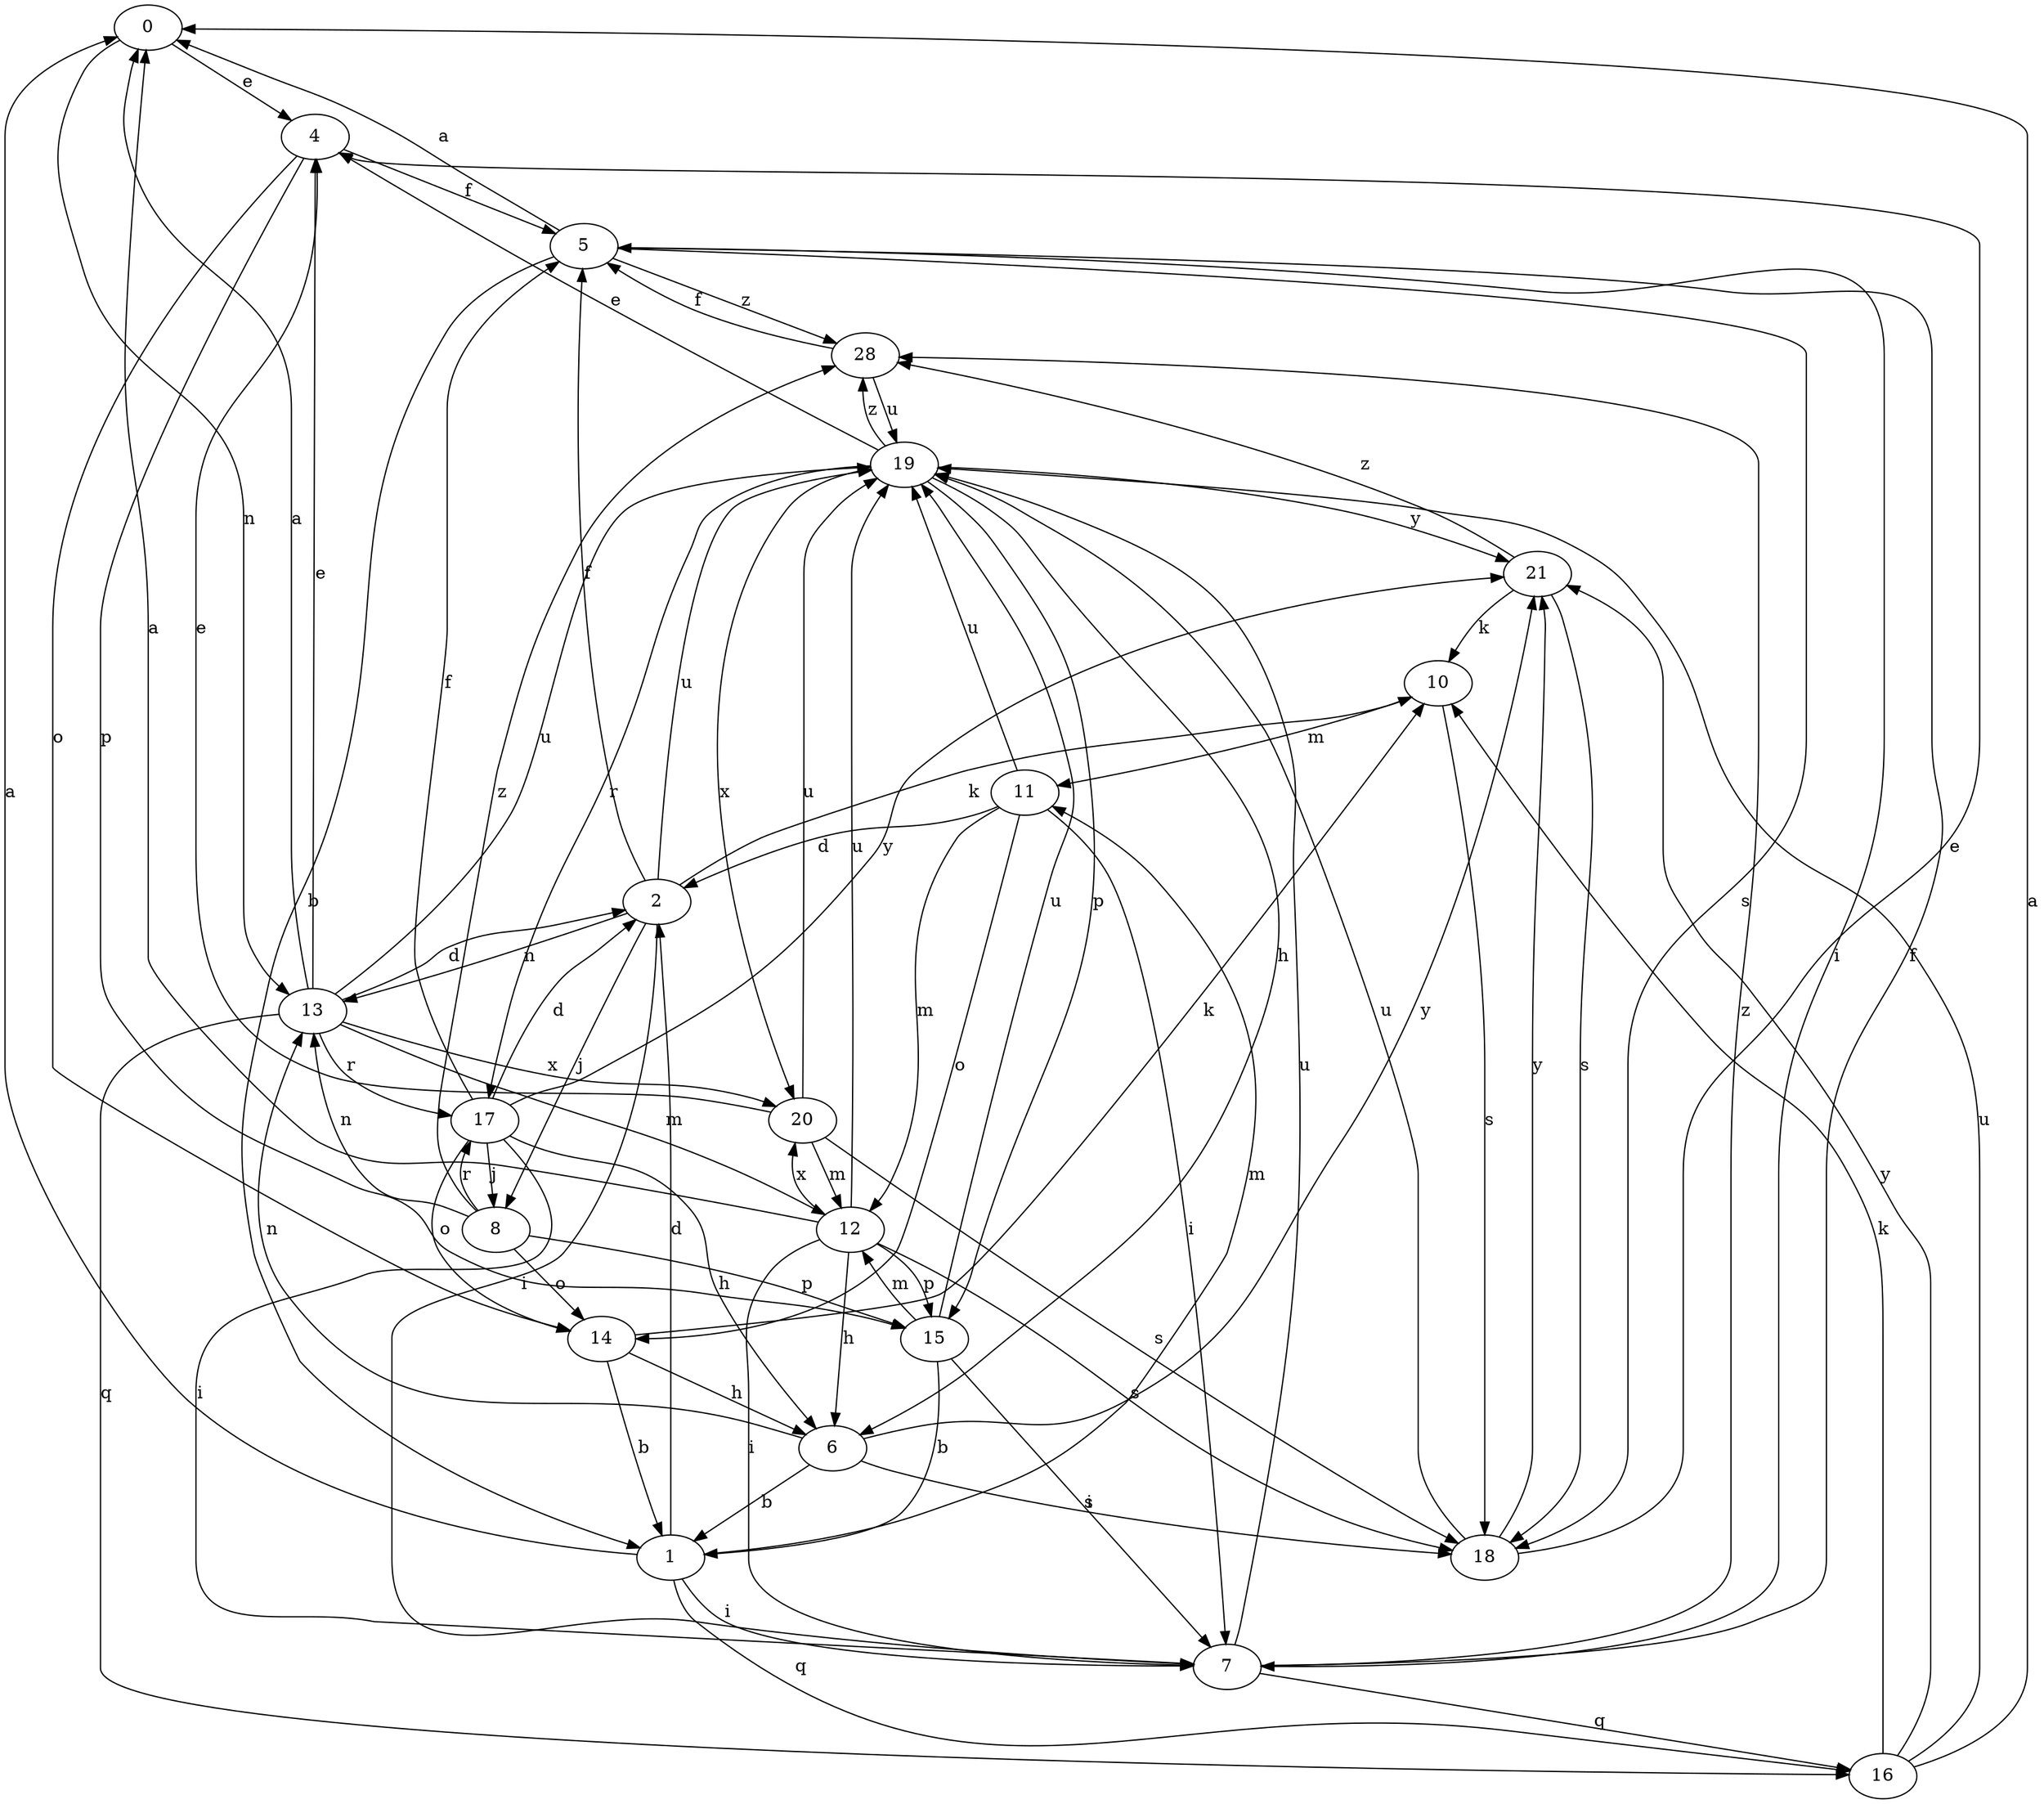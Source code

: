 strict digraph  {
0;
1;
2;
4;
5;
6;
7;
8;
10;
11;
12;
13;
14;
15;
16;
17;
18;
19;
20;
21;
28;
0 -> 4  [label=e];
0 -> 13  [label=n];
1 -> 0  [label=a];
1 -> 2  [label=d];
1 -> 7  [label=i];
1 -> 11  [label=m];
1 -> 16  [label=q];
2 -> 5  [label=f];
2 -> 7  [label=i];
2 -> 8  [label=j];
2 -> 10  [label=k];
2 -> 13  [label=n];
2 -> 19  [label=u];
4 -> 5  [label=f];
4 -> 14  [label=o];
4 -> 15  [label=p];
5 -> 0  [label=a];
5 -> 1  [label=b];
5 -> 7  [label=i];
5 -> 18  [label=s];
5 -> 28  [label=z];
6 -> 1  [label=b];
6 -> 13  [label=n];
6 -> 18  [label=s];
6 -> 21  [label=y];
7 -> 5  [label=f];
7 -> 16  [label=q];
7 -> 19  [label=u];
7 -> 28  [label=z];
8 -> 13  [label=n];
8 -> 14  [label=o];
8 -> 15  [label=p];
8 -> 17  [label=r];
8 -> 28  [label=z];
10 -> 11  [label=m];
10 -> 18  [label=s];
11 -> 2  [label=d];
11 -> 7  [label=i];
11 -> 12  [label=m];
11 -> 14  [label=o];
11 -> 19  [label=u];
12 -> 0  [label=a];
12 -> 6  [label=h];
12 -> 7  [label=i];
12 -> 15  [label=p];
12 -> 18  [label=s];
12 -> 19  [label=u];
12 -> 20  [label=x];
13 -> 0  [label=a];
13 -> 2  [label=d];
13 -> 4  [label=e];
13 -> 12  [label=m];
13 -> 16  [label=q];
13 -> 17  [label=r];
13 -> 19  [label=u];
13 -> 20  [label=x];
14 -> 1  [label=b];
14 -> 6  [label=h];
14 -> 10  [label=k];
15 -> 1  [label=b];
15 -> 7  [label=i];
15 -> 12  [label=m];
15 -> 19  [label=u];
16 -> 0  [label=a];
16 -> 10  [label=k];
16 -> 19  [label=u];
16 -> 21  [label=y];
17 -> 2  [label=d];
17 -> 5  [label=f];
17 -> 6  [label=h];
17 -> 7  [label=i];
17 -> 8  [label=j];
17 -> 14  [label=o];
17 -> 21  [label=y];
18 -> 4  [label=e];
18 -> 19  [label=u];
18 -> 21  [label=y];
19 -> 4  [label=e];
19 -> 6  [label=h];
19 -> 15  [label=p];
19 -> 17  [label=r];
19 -> 20  [label=x];
19 -> 21  [label=y];
19 -> 28  [label=z];
20 -> 4  [label=e];
20 -> 12  [label=m];
20 -> 18  [label=s];
20 -> 19  [label=u];
21 -> 10  [label=k];
21 -> 18  [label=s];
21 -> 28  [label=z];
28 -> 5  [label=f];
28 -> 19  [label=u];
}
